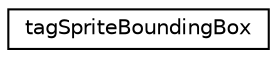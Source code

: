 digraph "Graphical Class Hierarchy"
{
 // LATEX_PDF_SIZE
  edge [fontname="Helvetica",fontsize="10",labelfontname="Helvetica",labelfontsize="10"];
  node [fontname="Helvetica",fontsize="10",shape=record];
  rankdir="LR";
  Node0 [label="tagSpriteBoundingBox",height=0.2,width=0.4,color="black", fillcolor="white", style="filled",URL="$structtag_sprite_bounding_box.html",tooltip=" "];
}
